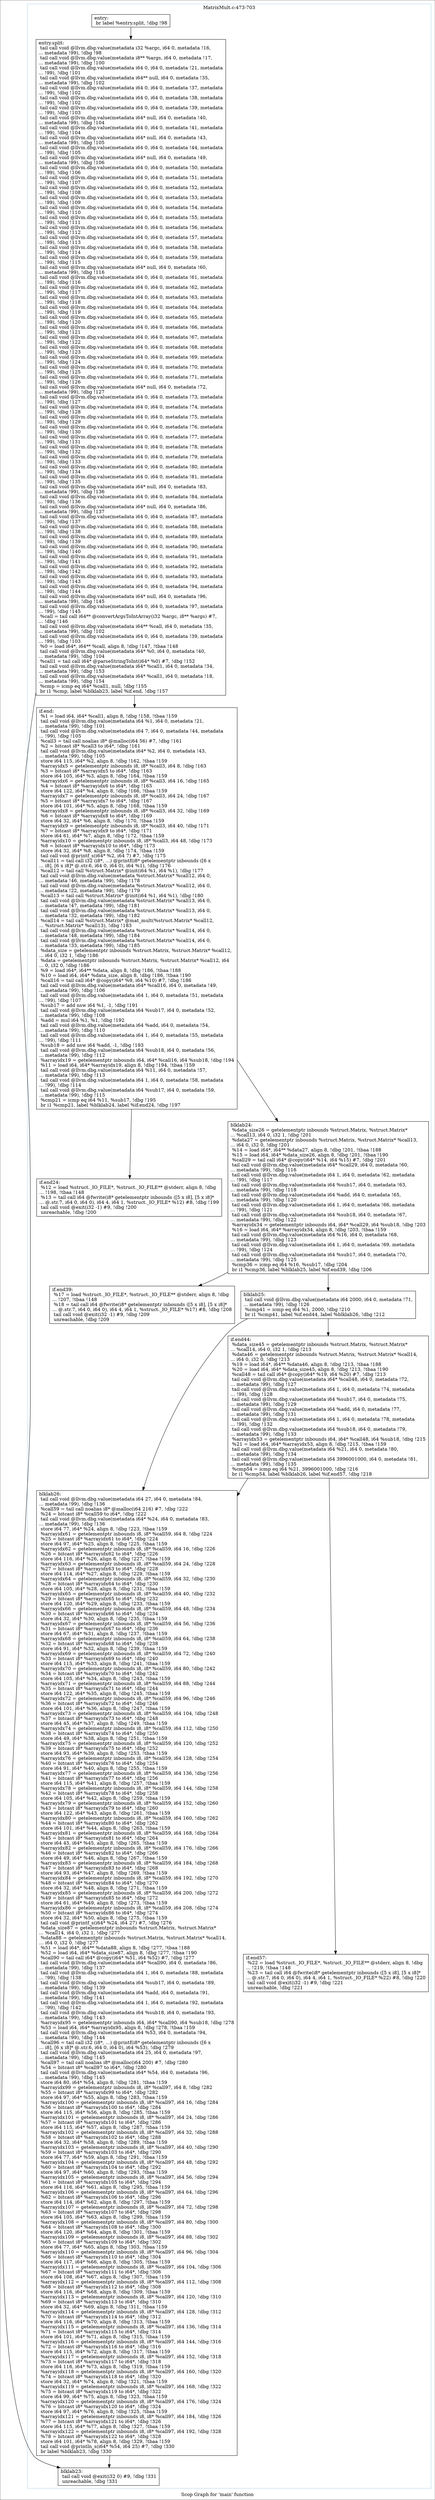 digraph "Scop Graph for 'main' function" {
	label="Scop Graph for 'main' function";

	Node0xa856bb0 [shape=record,label="{entry:\l  br label %entry.split, !dbg !98\l}"];
	Node0xa856bb0 -> Node0xa80f0e0;
	Node0xa80f0e0 [shape=record,label="{entry.split:                                      \l  tail call void @llvm.dbg.value(metadata i32 %argc, i64 0, metadata !16,\l... metadata !99), !dbg !98\l  tail call void @llvm.dbg.value(metadata i8** %args, i64 0, metadata !17,\l... metadata !99), !dbg !100\l  tail call void @llvm.dbg.value(metadata i64 0, i64 0, metadata !21, metadata\l... !99), !dbg !101\l  tail call void @llvm.dbg.value(metadata i64** null, i64 0, metadata !35,\l... metadata !99), !dbg !102\l  tail call void @llvm.dbg.value(metadata i64 0, i64 0, metadata !37, metadata\l... !99), !dbg !102\l  tail call void @llvm.dbg.value(metadata i64 0, i64 0, metadata !38, metadata\l... !99), !dbg !102\l  tail call void @llvm.dbg.value(metadata i64 0, i64 0, metadata !39, metadata\l... !99), !dbg !103\l  tail call void @llvm.dbg.value(metadata i64* null, i64 0, metadata !40,\l... metadata !99), !dbg !104\l  tail call void @llvm.dbg.value(metadata i64 0, i64 0, metadata !41, metadata\l... !99), !dbg !104\l  tail call void @llvm.dbg.value(metadata i64* null, i64 0, metadata !43,\l... metadata !99), !dbg !105\l  tail call void @llvm.dbg.value(metadata i64 0, i64 0, metadata !44, metadata\l... !99), !dbg !105\l  tail call void @llvm.dbg.value(metadata i64* null, i64 0, metadata !49,\l... metadata !99), !dbg !106\l  tail call void @llvm.dbg.value(metadata i64 0, i64 0, metadata !50, metadata\l... !99), !dbg !106\l  tail call void @llvm.dbg.value(metadata i64 0, i64 0, metadata !51, metadata\l... !99), !dbg !107\l  tail call void @llvm.dbg.value(metadata i64 0, i64 0, metadata !52, metadata\l... !99), !dbg !108\l  tail call void @llvm.dbg.value(metadata i64 0, i64 0, metadata !53, metadata\l... !99), !dbg !109\l  tail call void @llvm.dbg.value(metadata i64 0, i64 0, metadata !54, metadata\l... !99), !dbg !110\l  tail call void @llvm.dbg.value(metadata i64 0, i64 0, metadata !55, metadata\l... !99), !dbg !111\l  tail call void @llvm.dbg.value(metadata i64 0, i64 0, metadata !56, metadata\l... !99), !dbg !112\l  tail call void @llvm.dbg.value(metadata i64 0, i64 0, metadata !57, metadata\l... !99), !dbg !113\l  tail call void @llvm.dbg.value(metadata i64 0, i64 0, metadata !58, metadata\l... !99), !dbg !114\l  tail call void @llvm.dbg.value(metadata i64 0, i64 0, metadata !59, metadata\l... !99), !dbg !115\l  tail call void @llvm.dbg.value(metadata i64* null, i64 0, metadata !60,\l... metadata !99), !dbg !116\l  tail call void @llvm.dbg.value(metadata i64 0, i64 0, metadata !61, metadata\l... !99), !dbg !116\l  tail call void @llvm.dbg.value(metadata i64 0, i64 0, metadata !62, metadata\l... !99), !dbg !117\l  tail call void @llvm.dbg.value(metadata i64 0, i64 0, metadata !63, metadata\l... !99), !dbg !118\l  tail call void @llvm.dbg.value(metadata i64 0, i64 0, metadata !64, metadata\l... !99), !dbg !119\l  tail call void @llvm.dbg.value(metadata i64 0, i64 0, metadata !65, metadata\l... !99), !dbg !120\l  tail call void @llvm.dbg.value(metadata i64 0, i64 0, metadata !66, metadata\l... !99), !dbg !121\l  tail call void @llvm.dbg.value(metadata i64 0, i64 0, metadata !67, metadata\l... !99), !dbg !122\l  tail call void @llvm.dbg.value(metadata i64 0, i64 0, metadata !68, metadata\l... !99), !dbg !123\l  tail call void @llvm.dbg.value(metadata i64 0, i64 0, metadata !69, metadata\l... !99), !dbg !124\l  tail call void @llvm.dbg.value(metadata i64 0, i64 0, metadata !70, metadata\l... !99), !dbg !125\l  tail call void @llvm.dbg.value(metadata i64 0, i64 0, metadata !71, metadata\l... !99), !dbg !126\l  tail call void @llvm.dbg.value(metadata i64* null, i64 0, metadata !72,\l... metadata !99), !dbg !127\l  tail call void @llvm.dbg.value(metadata i64 0, i64 0, metadata !73, metadata\l... !99), !dbg !127\l  tail call void @llvm.dbg.value(metadata i64 0, i64 0, metadata !74, metadata\l... !99), !dbg !128\l  tail call void @llvm.dbg.value(metadata i64 0, i64 0, metadata !75, metadata\l... !99), !dbg !129\l  tail call void @llvm.dbg.value(metadata i64 0, i64 0, metadata !76, metadata\l... !99), !dbg !130\l  tail call void @llvm.dbg.value(metadata i64 0, i64 0, metadata !77, metadata\l... !99), !dbg !131\l  tail call void @llvm.dbg.value(metadata i64 0, i64 0, metadata !78, metadata\l... !99), !dbg !132\l  tail call void @llvm.dbg.value(metadata i64 0, i64 0, metadata !79, metadata\l... !99), !dbg !133\l  tail call void @llvm.dbg.value(metadata i64 0, i64 0, metadata !80, metadata\l... !99), !dbg !134\l  tail call void @llvm.dbg.value(metadata i64 0, i64 0, metadata !81, metadata\l... !99), !dbg !135\l  tail call void @llvm.dbg.value(metadata i64* null, i64 0, metadata !83,\l... metadata !99), !dbg !136\l  tail call void @llvm.dbg.value(metadata i64 0, i64 0, metadata !84, metadata\l... !99), !dbg !136\l  tail call void @llvm.dbg.value(metadata i64* null, i64 0, metadata !86,\l... metadata !99), !dbg !137\l  tail call void @llvm.dbg.value(metadata i64 0, i64 0, metadata !87, metadata\l... !99), !dbg !137\l  tail call void @llvm.dbg.value(metadata i64 0, i64 0, metadata !88, metadata\l... !99), !dbg !138\l  tail call void @llvm.dbg.value(metadata i64 0, i64 0, metadata !89, metadata\l... !99), !dbg !139\l  tail call void @llvm.dbg.value(metadata i64 0, i64 0, metadata !90, metadata\l... !99), !dbg !140\l  tail call void @llvm.dbg.value(metadata i64 0, i64 0, metadata !91, metadata\l... !99), !dbg !141\l  tail call void @llvm.dbg.value(metadata i64 0, i64 0, metadata !92, metadata\l... !99), !dbg !142\l  tail call void @llvm.dbg.value(metadata i64 0, i64 0, metadata !93, metadata\l... !99), !dbg !143\l  tail call void @llvm.dbg.value(metadata i64 0, i64 0, metadata !94, metadata\l... !99), !dbg !144\l  tail call void @llvm.dbg.value(metadata i64* null, i64 0, metadata !96,\l... metadata !99), !dbg !145\l  tail call void @llvm.dbg.value(metadata i64 0, i64 0, metadata !97, metadata\l... !99), !dbg !145\l  %call = tail call i64** @convertArgsToIntArray(i32 %argc, i8** %args) #7,\l... !dbg !146\l  tail call void @llvm.dbg.value(metadata i64** %call, i64 0, metadata !35,\l... metadata !99), !dbg !102\l  tail call void @llvm.dbg.value(metadata i64 0, i64 0, metadata !39, metadata\l... !99), !dbg !103\l  %0 = load i64*, i64** %call, align 8, !dbg !147, !tbaa !148\l  tail call void @llvm.dbg.value(metadata i64* %0, i64 0, metadata !40,\l... metadata !99), !dbg !104\l  %call1 = tail call i64* @parseStringToInt(i64* %0) #7, !dbg !152\l  tail call void @llvm.dbg.value(metadata i64* %call1, i64 0, metadata !34,\l... metadata !99), !dbg !153\l  tail call void @llvm.dbg.value(metadata i64* %call1, i64 0, metadata !18,\l... metadata !99), !dbg !154\l  %cmp = icmp eq i64* %call1, null, !dbg !155\l  br i1 %cmp, label %blklab23, label %if.end, !dbg !157\l}"];
	Node0xa80f0e0 -> Node0xa8a1020;
	Node0xa80f0e0 -> Node0xa883c70;
	Node0xa8a1020 [shape=record,label="{blklab23:                                         \l  tail call void @exit(i32 0) #9, !dbg !331\l  unreachable, !dbg !331\l}"];
	Node0xa883c70 [shape=record,label="{if.end:                                           \l  %1 = load i64, i64* %call1, align 8, !dbg !158, !tbaa !159\l  tail call void @llvm.dbg.value(metadata i64 %1, i64 0, metadata !21,\l... metadata !99), !dbg !101\l  tail call void @llvm.dbg.value(metadata i64 7, i64 0, metadata !44, metadata\l... !99), !dbg !105\l  %call3 = tail call noalias i8* @malloc(i64 56) #7, !dbg !161\l  %2 = bitcast i8* %call3 to i64*, !dbg !161\l  tail call void @llvm.dbg.value(metadata i64* %2, i64 0, metadata !43,\l... metadata !99), !dbg !105\l  store i64 115, i64* %2, align 8, !dbg !162, !tbaa !159\l  %arrayidx5 = getelementptr inbounds i8, i8* %call3, i64 8, !dbg !163\l  %3 = bitcast i8* %arrayidx5 to i64*, !dbg !163\l  store i64 105, i64* %3, align 8, !dbg !164, !tbaa !159\l  %arrayidx6 = getelementptr inbounds i8, i8* %call3, i64 16, !dbg !165\l  %4 = bitcast i8* %arrayidx6 to i64*, !dbg !165\l  store i64 122, i64* %4, align 8, !dbg !166, !tbaa !159\l  %arrayidx7 = getelementptr inbounds i8, i8* %call3, i64 24, !dbg !167\l  %5 = bitcast i8* %arrayidx7 to i64*, !dbg !167\l  store i64 101, i64* %5, align 8, !dbg !168, !tbaa !159\l  %arrayidx8 = getelementptr inbounds i8, i8* %call3, i64 32, !dbg !169\l  %6 = bitcast i8* %arrayidx8 to i64*, !dbg !169\l  store i64 32, i64* %6, align 8, !dbg !170, !tbaa !159\l  %arrayidx9 = getelementptr inbounds i8, i8* %call3, i64 40, !dbg !171\l  %7 = bitcast i8* %arrayidx9 to i64*, !dbg !171\l  store i64 61, i64* %7, align 8, !dbg !172, !tbaa !159\l  %arrayidx10 = getelementptr inbounds i8, i8* %call3, i64 48, !dbg !173\l  %8 = bitcast i8* %arrayidx10 to i64*, !dbg !173\l  store i64 32, i64* %8, align 8, !dbg !174, !tbaa !159\l  tail call void @printf_s(i64* %2, i64 7) #7, !dbg !175\l  %call11 = tail call i32 (i8*, ...) @printf(i8* getelementptr inbounds ([6 x\l... i8], [6 x i8]* @.str.6, i64 0, i64 0), i64 %1), !dbg !176\l  %call12 = tail call %struct.Matrix* @init(i64 %1, i64 %1), !dbg !177\l  tail call void @llvm.dbg.value(metadata %struct.Matrix* %call12, i64 0,\l... metadata !46, metadata !99), !dbg !178\l  tail call void @llvm.dbg.value(metadata %struct.Matrix* %call12, i64 0,\l... metadata !22, metadata !99), !dbg !179\l  %call13 = tail call %struct.Matrix* @init(i64 %1, i64 %1), !dbg !180\l  tail call void @llvm.dbg.value(metadata %struct.Matrix* %call13, i64 0,\l... metadata !47, metadata !99), !dbg !181\l  tail call void @llvm.dbg.value(metadata %struct.Matrix* %call13, i64 0,\l... metadata !32, metadata !99), !dbg !182\l  %call14 = tail call %struct.Matrix* @mat_mult(%struct.Matrix* %call12,\l... %struct.Matrix* %call13), !dbg !183\l  tail call void @llvm.dbg.value(metadata %struct.Matrix* %call14, i64 0,\l... metadata !48, metadata !99), !dbg !184\l  tail call void @llvm.dbg.value(metadata %struct.Matrix* %call14, i64 0,\l... metadata !33, metadata !99), !dbg !185\l  %data_size = getelementptr inbounds %struct.Matrix, %struct.Matrix* %call12,\l... i64 0, i32 1, !dbg !186\l  %data = getelementptr inbounds %struct.Matrix, %struct.Matrix* %call12, i64\l... 0, i32 0, !dbg !186\l  %9 = load i64*, i64** %data, align 8, !dbg !186, !tbaa !188\l  %10 = load i64, i64* %data_size, align 8, !dbg !186, !tbaa !190\l  %call16 = tail call i64* @copy(i64* %9, i64 %10) #7, !dbg !186\l  tail call void @llvm.dbg.value(metadata i64* %call16, i64 0, metadata !49,\l... metadata !99), !dbg !106\l  tail call void @llvm.dbg.value(metadata i64 1, i64 0, metadata !51, metadata\l... !99), !dbg !107\l  %sub17 = add nsw i64 %1, -1, !dbg !191\l  tail call void @llvm.dbg.value(metadata i64 %sub17, i64 0, metadata !52,\l... metadata !99), !dbg !108\l  %add = mul i64 %1, %1, !dbg !192\l  tail call void @llvm.dbg.value(metadata i64 %add, i64 0, metadata !54,\l... metadata !99), !dbg !110\l  tail call void @llvm.dbg.value(metadata i64 1, i64 0, metadata !55, metadata\l... !99), !dbg !111\l  %sub18 = add nsw i64 %add, -1, !dbg !193\l  tail call void @llvm.dbg.value(metadata i64 %sub18, i64 0, metadata !56,\l... metadata !99), !dbg !112\l  %arrayidx19 = getelementptr inbounds i64, i64* %call16, i64 %sub18, !dbg !194\l  %11 = load i64, i64* %arrayidx19, align 8, !dbg !194, !tbaa !159\l  tail call void @llvm.dbg.value(metadata i64 %11, i64 0, metadata !57,\l... metadata !99), !dbg !113\l  tail call void @llvm.dbg.value(metadata i64 1, i64 0, metadata !58, metadata\l... !99), !dbg !114\l  tail call void @llvm.dbg.value(metadata i64 %sub17, i64 0, metadata !59,\l... metadata !99), !dbg !115\l  %cmp21 = icmp eq i64 %11, %sub17, !dbg !195\l  br i1 %cmp21, label %blklab24, label %if.end24, !dbg !197\l}"];
	Node0xa883c70 -> Node0xa82e820;
	Node0xa883c70 -> Node0xa85d800;
	Node0xa82e820 [shape=record,label="{blklab24:                                         \l  %data_size26 = getelementptr inbounds %struct.Matrix, %struct.Matrix*\l... %call13, i64 0, i32 1, !dbg !201\l  %data27 = getelementptr inbounds %struct.Matrix, %struct.Matrix* %call13,\l... i64 0, i32 0, !dbg !201\l  %14 = load i64*, i64** %data27, align 8, !dbg !201, !tbaa !188\l  %15 = load i64, i64* %data_size26, align 8, !dbg !201, !tbaa !190\l  %call29 = tail call i64* @copy(i64* %14, i64 %15) #7, !dbg !201\l  tail call void @llvm.dbg.value(metadata i64* %call29, i64 0, metadata !60,\l... metadata !99), !dbg !116\l  tail call void @llvm.dbg.value(metadata i64 1, i64 0, metadata !62, metadata\l... !99), !dbg !117\l  tail call void @llvm.dbg.value(metadata i64 %sub17, i64 0, metadata !63,\l... metadata !99), !dbg !118\l  tail call void @llvm.dbg.value(metadata i64 %add, i64 0, metadata !65,\l... metadata !99), !dbg !120\l  tail call void @llvm.dbg.value(metadata i64 1, i64 0, metadata !66, metadata\l... !99), !dbg !121\l  tail call void @llvm.dbg.value(metadata i64 %sub18, i64 0, metadata !67,\l... metadata !99), !dbg !122\l  %arrayidx34 = getelementptr inbounds i64, i64* %call29, i64 %sub18, !dbg !203\l  %16 = load i64, i64* %arrayidx34, align 8, !dbg !203, !tbaa !159\l  tail call void @llvm.dbg.value(metadata i64 %16, i64 0, metadata !68,\l... metadata !99), !dbg !123\l  tail call void @llvm.dbg.value(metadata i64 1, i64 0, metadata !69, metadata\l... !99), !dbg !124\l  tail call void @llvm.dbg.value(metadata i64 %sub17, i64 0, metadata !70,\l... metadata !99), !dbg !125\l  %cmp36 = icmp eq i64 %16, %sub17, !dbg !204\l  br i1 %cmp36, label %blklab25, label %if.end39, !dbg !206\l}"];
	Node0xa82e820 -> Node0xa7f6050;
	Node0xa82e820 -> Node0xa7fb0d0;
	Node0xa7f6050 [shape=record,label="{blklab25:                                         \l  tail call void @llvm.dbg.value(metadata i64 2000, i64 0, metadata !71,\l... metadata !99), !dbg !126\l  %cmp41 = icmp eq i64 %1, 2000, !dbg !210\l  br i1 %cmp41, label %if.end44, label %blklab26, !dbg !212\l}"];
	Node0xa7f6050 -> Node0xa824570;
	Node0xa7f6050 -> Node0xa7f3e40;
	Node0xa824570 [shape=record,label="{if.end44:                                         \l  %data_size45 = getelementptr inbounds %struct.Matrix, %struct.Matrix*\l... %call14, i64 0, i32 1, !dbg !213\l  %data46 = getelementptr inbounds %struct.Matrix, %struct.Matrix* %call14,\l... i64 0, i32 0, !dbg !213\l  %19 = load i64*, i64** %data46, align 8, !dbg !213, !tbaa !188\l  %20 = load i64, i64* %data_size45, align 8, !dbg !213, !tbaa !190\l  %call48 = tail call i64* @copy(i64* %19, i64 %20) #7, !dbg !213\l  tail call void @llvm.dbg.value(metadata i64* %call48, i64 0, metadata !72,\l... metadata !99), !dbg !127\l  tail call void @llvm.dbg.value(metadata i64 1, i64 0, metadata !74, metadata\l... !99), !dbg !128\l  tail call void @llvm.dbg.value(metadata i64 %sub17, i64 0, metadata !75,\l... metadata !99), !dbg !129\l  tail call void @llvm.dbg.value(metadata i64 %add, i64 0, metadata !77,\l... metadata !99), !dbg !131\l  tail call void @llvm.dbg.value(metadata i64 1, i64 0, metadata !78, metadata\l... !99), !dbg !132\l  tail call void @llvm.dbg.value(metadata i64 %sub18, i64 0, metadata !79,\l... metadata !99), !dbg !133\l  %arrayidx53 = getelementptr inbounds i64, i64* %call48, i64 %sub18, !dbg !215\l  %21 = load i64, i64* %arrayidx53, align 8, !dbg !215, !tbaa !159\l  tail call void @llvm.dbg.value(metadata i64 %21, i64 0, metadata !80,\l... metadata !99), !dbg !134\l  tail call void @llvm.dbg.value(metadata i64 3996001000, i64 0, metadata !81,\l... metadata !99), !dbg !135\l  %cmp54 = icmp eq i64 %21, 3996001000, !dbg !216\l  br i1 %cmp54, label %blklab26, label %if.end57, !dbg !218\l}"];
	Node0xa824570 -> Node0xa7f3e40;
	Node0xa824570 -> Node0xa828a10;
	Node0xa7f3e40 [shape=record,label="{blklab26:                                         \l  tail call void @llvm.dbg.value(metadata i64 27, i64 0, metadata !84,\l... metadata !99), !dbg !136\l  %call59 = tail call noalias i8* @malloc(i64 216) #7, !dbg !222\l  %24 = bitcast i8* %call59 to i64*, !dbg !222\l  tail call void @llvm.dbg.value(metadata i64* %24, i64 0, metadata !83,\l... metadata !99), !dbg !136\l  store i64 77, i64* %24, align 8, !dbg !223, !tbaa !159\l  %arrayidx61 = getelementptr inbounds i8, i8* %call59, i64 8, !dbg !224\l  %25 = bitcast i8* %arrayidx61 to i64*, !dbg !224\l  store i64 97, i64* %25, align 8, !dbg !225, !tbaa !159\l  %arrayidx62 = getelementptr inbounds i8, i8* %call59, i64 16, !dbg !226\l  %26 = bitcast i8* %arrayidx62 to i64*, !dbg !226\l  store i64 116, i64* %26, align 8, !dbg !227, !tbaa !159\l  %arrayidx63 = getelementptr inbounds i8, i8* %call59, i64 24, !dbg !228\l  %27 = bitcast i8* %arrayidx63 to i64*, !dbg !228\l  store i64 114, i64* %27, align 8, !dbg !229, !tbaa !159\l  %arrayidx64 = getelementptr inbounds i8, i8* %call59, i64 32, !dbg !230\l  %28 = bitcast i8* %arrayidx64 to i64*, !dbg !230\l  store i64 105, i64* %28, align 8, !dbg !231, !tbaa !159\l  %arrayidx65 = getelementptr inbounds i8, i8* %call59, i64 40, !dbg !232\l  %29 = bitcast i8* %arrayidx65 to i64*, !dbg !232\l  store i64 120, i64* %29, align 8, !dbg !233, !tbaa !159\l  %arrayidx66 = getelementptr inbounds i8, i8* %call59, i64 48, !dbg !234\l  %30 = bitcast i8* %arrayidx66 to i64*, !dbg !234\l  store i64 32, i64* %30, align 8, !dbg !235, !tbaa !159\l  %arrayidx67 = getelementptr inbounds i8, i8* %call59, i64 56, !dbg !236\l  %31 = bitcast i8* %arrayidx67 to i64*, !dbg !236\l  store i64 67, i64* %31, align 8, !dbg !237, !tbaa !159\l  %arrayidx68 = getelementptr inbounds i8, i8* %call59, i64 64, !dbg !238\l  %32 = bitcast i8* %arrayidx68 to i64*, !dbg !238\l  store i64 91, i64* %32, align 8, !dbg !239, !tbaa !159\l  %arrayidx69 = getelementptr inbounds i8, i8* %call59, i64 72, !dbg !240\l  %33 = bitcast i8* %arrayidx69 to i64*, !dbg !240\l  store i64 115, i64* %33, align 8, !dbg !241, !tbaa !159\l  %arrayidx70 = getelementptr inbounds i8, i8* %call59, i64 80, !dbg !242\l  %34 = bitcast i8* %arrayidx70 to i64*, !dbg !242\l  store i64 105, i64* %34, align 8, !dbg !243, !tbaa !159\l  %arrayidx71 = getelementptr inbounds i8, i8* %call59, i64 88, !dbg !244\l  %35 = bitcast i8* %arrayidx71 to i64*, !dbg !244\l  store i64 122, i64* %35, align 8, !dbg !245, !tbaa !159\l  %arrayidx72 = getelementptr inbounds i8, i8* %call59, i64 96, !dbg !246\l  %36 = bitcast i8* %arrayidx72 to i64*, !dbg !246\l  store i64 101, i64* %36, align 8, !dbg !247, !tbaa !159\l  %arrayidx73 = getelementptr inbounds i8, i8* %call59, i64 104, !dbg !248\l  %37 = bitcast i8* %arrayidx73 to i64*, !dbg !248\l  store i64 45, i64* %37, align 8, !dbg !249, !tbaa !159\l  %arrayidx74 = getelementptr inbounds i8, i8* %call59, i64 112, !dbg !250\l  %38 = bitcast i8* %arrayidx74 to i64*, !dbg !250\l  store i64 49, i64* %38, align 8, !dbg !251, !tbaa !159\l  %arrayidx75 = getelementptr inbounds i8, i8* %call59, i64 120, !dbg !252\l  %39 = bitcast i8* %arrayidx75 to i64*, !dbg !252\l  store i64 93, i64* %39, align 8, !dbg !253, !tbaa !159\l  %arrayidx76 = getelementptr inbounds i8, i8* %call59, i64 128, !dbg !254\l  %40 = bitcast i8* %arrayidx76 to i64*, !dbg !254\l  store i64 91, i64* %40, align 8, !dbg !255, !tbaa !159\l  %arrayidx77 = getelementptr inbounds i8, i8* %call59, i64 136, !dbg !256\l  %41 = bitcast i8* %arrayidx77 to i64*, !dbg !256\l  store i64 115, i64* %41, align 8, !dbg !257, !tbaa !159\l  %arrayidx78 = getelementptr inbounds i8, i8* %call59, i64 144, !dbg !258\l  %42 = bitcast i8* %arrayidx78 to i64*, !dbg !258\l  store i64 105, i64* %42, align 8, !dbg !259, !tbaa !159\l  %arrayidx79 = getelementptr inbounds i8, i8* %call59, i64 152, !dbg !260\l  %43 = bitcast i8* %arrayidx79 to i64*, !dbg !260\l  store i64 122, i64* %43, align 8, !dbg !261, !tbaa !159\l  %arrayidx80 = getelementptr inbounds i8, i8* %call59, i64 160, !dbg !262\l  %44 = bitcast i8* %arrayidx80 to i64*, !dbg !262\l  store i64 101, i64* %44, align 8, !dbg !263, !tbaa !159\l  %arrayidx81 = getelementptr inbounds i8, i8* %call59, i64 168, !dbg !264\l  %45 = bitcast i8* %arrayidx81 to i64*, !dbg !264\l  store i64 45, i64* %45, align 8, !dbg !265, !tbaa !159\l  %arrayidx82 = getelementptr inbounds i8, i8* %call59, i64 176, !dbg !266\l  %46 = bitcast i8* %arrayidx82 to i64*, !dbg !266\l  store i64 49, i64* %46, align 8, !dbg !267, !tbaa !159\l  %arrayidx83 = getelementptr inbounds i8, i8* %call59, i64 184, !dbg !268\l  %47 = bitcast i8* %arrayidx83 to i64*, !dbg !268\l  store i64 93, i64* %47, align 8, !dbg !269, !tbaa !159\l  %arrayidx84 = getelementptr inbounds i8, i8* %call59, i64 192, !dbg !270\l  %48 = bitcast i8* %arrayidx84 to i64*, !dbg !270\l  store i64 32, i64* %48, align 8, !dbg !271, !tbaa !159\l  %arrayidx85 = getelementptr inbounds i8, i8* %call59, i64 200, !dbg !272\l  %49 = bitcast i8* %arrayidx85 to i64*, !dbg !272\l  store i64 61, i64* %49, align 8, !dbg !273, !tbaa !159\l  %arrayidx86 = getelementptr inbounds i8, i8* %call59, i64 208, !dbg !274\l  %50 = bitcast i8* %arrayidx86 to i64*, !dbg !274\l  store i64 32, i64* %50, align 8, !dbg !275, !tbaa !159\l  tail call void @printf_s(i64* %24, i64 27) #7, !dbg !276\l  %data_size87 = getelementptr inbounds %struct.Matrix, %struct.Matrix*\l... %call14, i64 0, i32 1, !dbg !277\l  %data88 = getelementptr inbounds %struct.Matrix, %struct.Matrix* %call14,\l... i64 0, i32 0, !dbg !277\l  %51 = load i64*, i64** %data88, align 8, !dbg !277, !tbaa !188\l  %52 = load i64, i64* %data_size87, align 8, !dbg !277, !tbaa !190\l  %call90 = tail call i64* @copy(i64* %51, i64 %52) #7, !dbg !277\l  tail call void @llvm.dbg.value(metadata i64* %call90, i64 0, metadata !86,\l... metadata !99), !dbg !137\l  tail call void @llvm.dbg.value(metadata i64 1, i64 0, metadata !88, metadata\l... !99), !dbg !138\l  tail call void @llvm.dbg.value(metadata i64 %sub17, i64 0, metadata !89,\l... metadata !99), !dbg !139\l  tail call void @llvm.dbg.value(metadata i64 %add, i64 0, metadata !91,\l... metadata !99), !dbg !141\l  tail call void @llvm.dbg.value(metadata i64 1, i64 0, metadata !92, metadata\l... !99), !dbg !142\l  tail call void @llvm.dbg.value(metadata i64 %sub18, i64 0, metadata !93,\l... metadata !99), !dbg !143\l  %arrayidx95 = getelementptr inbounds i64, i64* %call90, i64 %sub18, !dbg !278\l  %53 = load i64, i64* %arrayidx95, align 8, !dbg !278, !tbaa !159\l  tail call void @llvm.dbg.value(metadata i64 %53, i64 0, metadata !94,\l... metadata !99), !dbg !144\l  %call96 = tail call i32 (i8*, ...) @printf(i8* getelementptr inbounds ([6 x\l... i8], [6 x i8]* @.str.6, i64 0, i64 0), i64 %53), !dbg !279\l  tail call void @llvm.dbg.value(metadata i64 25, i64 0, metadata !97,\l... metadata !99), !dbg !145\l  %call97 = tail call noalias i8* @malloc(i64 200) #7, !dbg !280\l  %54 = bitcast i8* %call97 to i64*, !dbg !280\l  tail call void @llvm.dbg.value(metadata i64* %54, i64 0, metadata !96,\l... metadata !99), !dbg !145\l  store i64 80, i64* %54, align 8, !dbg !281, !tbaa !159\l  %arrayidx99 = getelementptr inbounds i8, i8* %call97, i64 8, !dbg !282\l  %55 = bitcast i8* %arrayidx99 to i64*, !dbg !282\l  store i64 97, i64* %55, align 8, !dbg !283, !tbaa !159\l  %arrayidx100 = getelementptr inbounds i8, i8* %call97, i64 16, !dbg !284\l  %56 = bitcast i8* %arrayidx100 to i64*, !dbg !284\l  store i64 115, i64* %56, align 8, !dbg !285, !tbaa !159\l  %arrayidx101 = getelementptr inbounds i8, i8* %call97, i64 24, !dbg !286\l  %57 = bitcast i8* %arrayidx101 to i64*, !dbg !286\l  store i64 115, i64* %57, align 8, !dbg !287, !tbaa !159\l  %arrayidx102 = getelementptr inbounds i8, i8* %call97, i64 32, !dbg !288\l  %58 = bitcast i8* %arrayidx102 to i64*, !dbg !288\l  store i64 32, i64* %58, align 8, !dbg !289, !tbaa !159\l  %arrayidx103 = getelementptr inbounds i8, i8* %call97, i64 40, !dbg !290\l  %59 = bitcast i8* %arrayidx103 to i64*, !dbg !290\l  store i64 77, i64* %59, align 8, !dbg !291, !tbaa !159\l  %arrayidx104 = getelementptr inbounds i8, i8* %call97, i64 48, !dbg !292\l  %60 = bitcast i8* %arrayidx104 to i64*, !dbg !292\l  store i64 97, i64* %60, align 8, !dbg !293, !tbaa !159\l  %arrayidx105 = getelementptr inbounds i8, i8* %call97, i64 56, !dbg !294\l  %61 = bitcast i8* %arrayidx105 to i64*, !dbg !294\l  store i64 116, i64* %61, align 8, !dbg !295, !tbaa !159\l  %arrayidx106 = getelementptr inbounds i8, i8* %call97, i64 64, !dbg !296\l  %62 = bitcast i8* %arrayidx106 to i64*, !dbg !296\l  store i64 114, i64* %62, align 8, !dbg !297, !tbaa !159\l  %arrayidx107 = getelementptr inbounds i8, i8* %call97, i64 72, !dbg !298\l  %63 = bitcast i8* %arrayidx107 to i64*, !dbg !298\l  store i64 105, i64* %63, align 8, !dbg !299, !tbaa !159\l  %arrayidx108 = getelementptr inbounds i8, i8* %call97, i64 80, !dbg !300\l  %64 = bitcast i8* %arrayidx108 to i64*, !dbg !300\l  store i64 120, i64* %64, align 8, !dbg !301, !tbaa !159\l  %arrayidx109 = getelementptr inbounds i8, i8* %call97, i64 88, !dbg !302\l  %65 = bitcast i8* %arrayidx109 to i64*, !dbg !302\l  store i64 77, i64* %65, align 8, !dbg !303, !tbaa !159\l  %arrayidx110 = getelementptr inbounds i8, i8* %call97, i64 96, !dbg !304\l  %66 = bitcast i8* %arrayidx110 to i64*, !dbg !304\l  store i64 117, i64* %66, align 8, !dbg !305, !tbaa !159\l  %arrayidx111 = getelementptr inbounds i8, i8* %call97, i64 104, !dbg !306\l  %67 = bitcast i8* %arrayidx111 to i64*, !dbg !306\l  store i64 108, i64* %67, align 8, !dbg !307, !tbaa !159\l  %arrayidx112 = getelementptr inbounds i8, i8* %call97, i64 112, !dbg !308\l  %68 = bitcast i8* %arrayidx112 to i64*, !dbg !308\l  store i64 116, i64* %68, align 8, !dbg !309, !tbaa !159\l  %arrayidx113 = getelementptr inbounds i8, i8* %call97, i64 120, !dbg !310\l  %69 = bitcast i8* %arrayidx113 to i64*, !dbg !310\l  store i64 32, i64* %69, align 8, !dbg !311, !tbaa !159\l  %arrayidx114 = getelementptr inbounds i8, i8* %call97, i64 128, !dbg !312\l  %70 = bitcast i8* %arrayidx114 to i64*, !dbg !312\l  store i64 116, i64* %70, align 8, !dbg !313, !tbaa !159\l  %arrayidx115 = getelementptr inbounds i8, i8* %call97, i64 136, !dbg !314\l  %71 = bitcast i8* %arrayidx115 to i64*, !dbg !314\l  store i64 101, i64* %71, align 8, !dbg !315, !tbaa !159\l  %arrayidx116 = getelementptr inbounds i8, i8* %call97, i64 144, !dbg !316\l  %72 = bitcast i8* %arrayidx116 to i64*, !dbg !316\l  store i64 115, i64* %72, align 8, !dbg !317, !tbaa !159\l  %arrayidx117 = getelementptr inbounds i8, i8* %call97, i64 152, !dbg !318\l  %73 = bitcast i8* %arrayidx117 to i64*, !dbg !318\l  store i64 116, i64* %73, align 8, !dbg !319, !tbaa !159\l  %arrayidx118 = getelementptr inbounds i8, i8* %call97, i64 160, !dbg !320\l  %74 = bitcast i8* %arrayidx118 to i64*, !dbg !320\l  store i64 32, i64* %74, align 8, !dbg !321, !tbaa !159\l  %arrayidx119 = getelementptr inbounds i8, i8* %call97, i64 168, !dbg !322\l  %75 = bitcast i8* %arrayidx119 to i64*, !dbg !322\l  store i64 99, i64* %75, align 8, !dbg !323, !tbaa !159\l  %arrayidx120 = getelementptr inbounds i8, i8* %call97, i64 176, !dbg !324\l  %76 = bitcast i8* %arrayidx120 to i64*, !dbg !324\l  store i64 97, i64* %76, align 8, !dbg !325, !tbaa !159\l  %arrayidx121 = getelementptr inbounds i8, i8* %call97, i64 184, !dbg !326\l  %77 = bitcast i8* %arrayidx121 to i64*, !dbg !326\l  store i64 115, i64* %77, align 8, !dbg !327, !tbaa !159\l  %arrayidx122 = getelementptr inbounds i8, i8* %call97, i64 192, !dbg !328\l  %78 = bitcast i8* %arrayidx122 to i64*, !dbg !328\l  store i64 101, i64* %78, align 8, !dbg !329, !tbaa !159\l  tail call void @println_s(i64* %54, i64 25) #7, !dbg !330\l  br label %blklab23, !dbg !330\l}"];
	Node0xa7f3e40 -> Node0xa8a1020;
	Node0xa828a10 [shape=record,label="{if.end57:                                         \l  %22 = load %struct._IO_FILE*, %struct._IO_FILE** @stderr, align 8, !dbg\l... !219, !tbaa !148\l  %23 = tail call i64 @fwrite(i8* getelementptr inbounds ([5 x i8], [5 x i8]*\l... @.str.7, i64 0, i64 0), i64 4, i64 1, %struct._IO_FILE* %22) #8, !dbg !220\l  tail call void @exit(i32 -1) #9, !dbg !221\l  unreachable, !dbg !221\l}"];
	Node0xa7fb0d0 [shape=record,label="{if.end39:                                         \l  %17 = load %struct._IO_FILE*, %struct._IO_FILE** @stderr, align 8, !dbg\l... !207, !tbaa !148\l  %18 = tail call i64 @fwrite(i8* getelementptr inbounds ([5 x i8], [5 x i8]*\l... @.str.7, i64 0, i64 0), i64 4, i64 1, %struct._IO_FILE* %17) #8, !dbg !208\l  tail call void @exit(i32 -1) #9, !dbg !209\l  unreachable, !dbg !209\l}"];
	Node0xa85d800 [shape=record,label="{if.end24:                                         \l  %12 = load %struct._IO_FILE*, %struct._IO_FILE** @stderr, align 8, !dbg\l... !198, !tbaa !148\l  %13 = tail call i64 @fwrite(i8* getelementptr inbounds ([5 x i8], [5 x i8]*\l... @.str.7, i64 0, i64 0), i64 4, i64 1, %struct._IO_FILE* %12) #8, !dbg !199\l  tail call void @exit(i32 -1) #9, !dbg !200\l  unreachable, !dbg !200\l}"];
	colorscheme = "paired12"
        subgraph cluster_0xa885f60 {
          label = "MatrixMult.c:473-703
";
          style = solid;
          color = 1
          Node0xa856bb0;
          Node0xa80f0e0;
          Node0xa8a1020;
          Node0xa883c70;
          Node0xa82e820;
          Node0xa7f6050;
          Node0xa824570;
          Node0xa7f3e40;
          Node0xa828a10;
          Node0xa7fb0d0;
          Node0xa85d800;
        }
}
